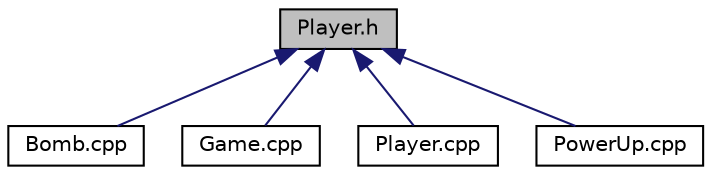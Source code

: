 digraph "Player.h"
{
  edge [fontname="Helvetica",fontsize="10",labelfontname="Helvetica",labelfontsize="10"];
  node [fontname="Helvetica",fontsize="10",shape=record];
  Node13 [label="Player.h",height=0.2,width=0.4,color="black", fillcolor="grey75", style="filled", fontcolor="black"];
  Node13 -> Node14 [dir="back",color="midnightblue",fontsize="10",style="solid",fontname="Helvetica"];
  Node14 [label="Bomb.cpp",height=0.2,width=0.4,color="black", fillcolor="white", style="filled",URL="$_bomb_8cpp.html"];
  Node13 -> Node15 [dir="back",color="midnightblue",fontsize="10",style="solid",fontname="Helvetica"];
  Node15 [label="Game.cpp",height=0.2,width=0.4,color="black", fillcolor="white", style="filled",URL="$_game_8cpp.html"];
  Node13 -> Node16 [dir="back",color="midnightblue",fontsize="10",style="solid",fontname="Helvetica"];
  Node16 [label="Player.cpp",height=0.2,width=0.4,color="black", fillcolor="white", style="filled",URL="$_player_8cpp.html"];
  Node13 -> Node17 [dir="back",color="midnightblue",fontsize="10",style="solid",fontname="Helvetica"];
  Node17 [label="PowerUp.cpp",height=0.2,width=0.4,color="black", fillcolor="white", style="filled",URL="$_power_up_8cpp.html"];
}
